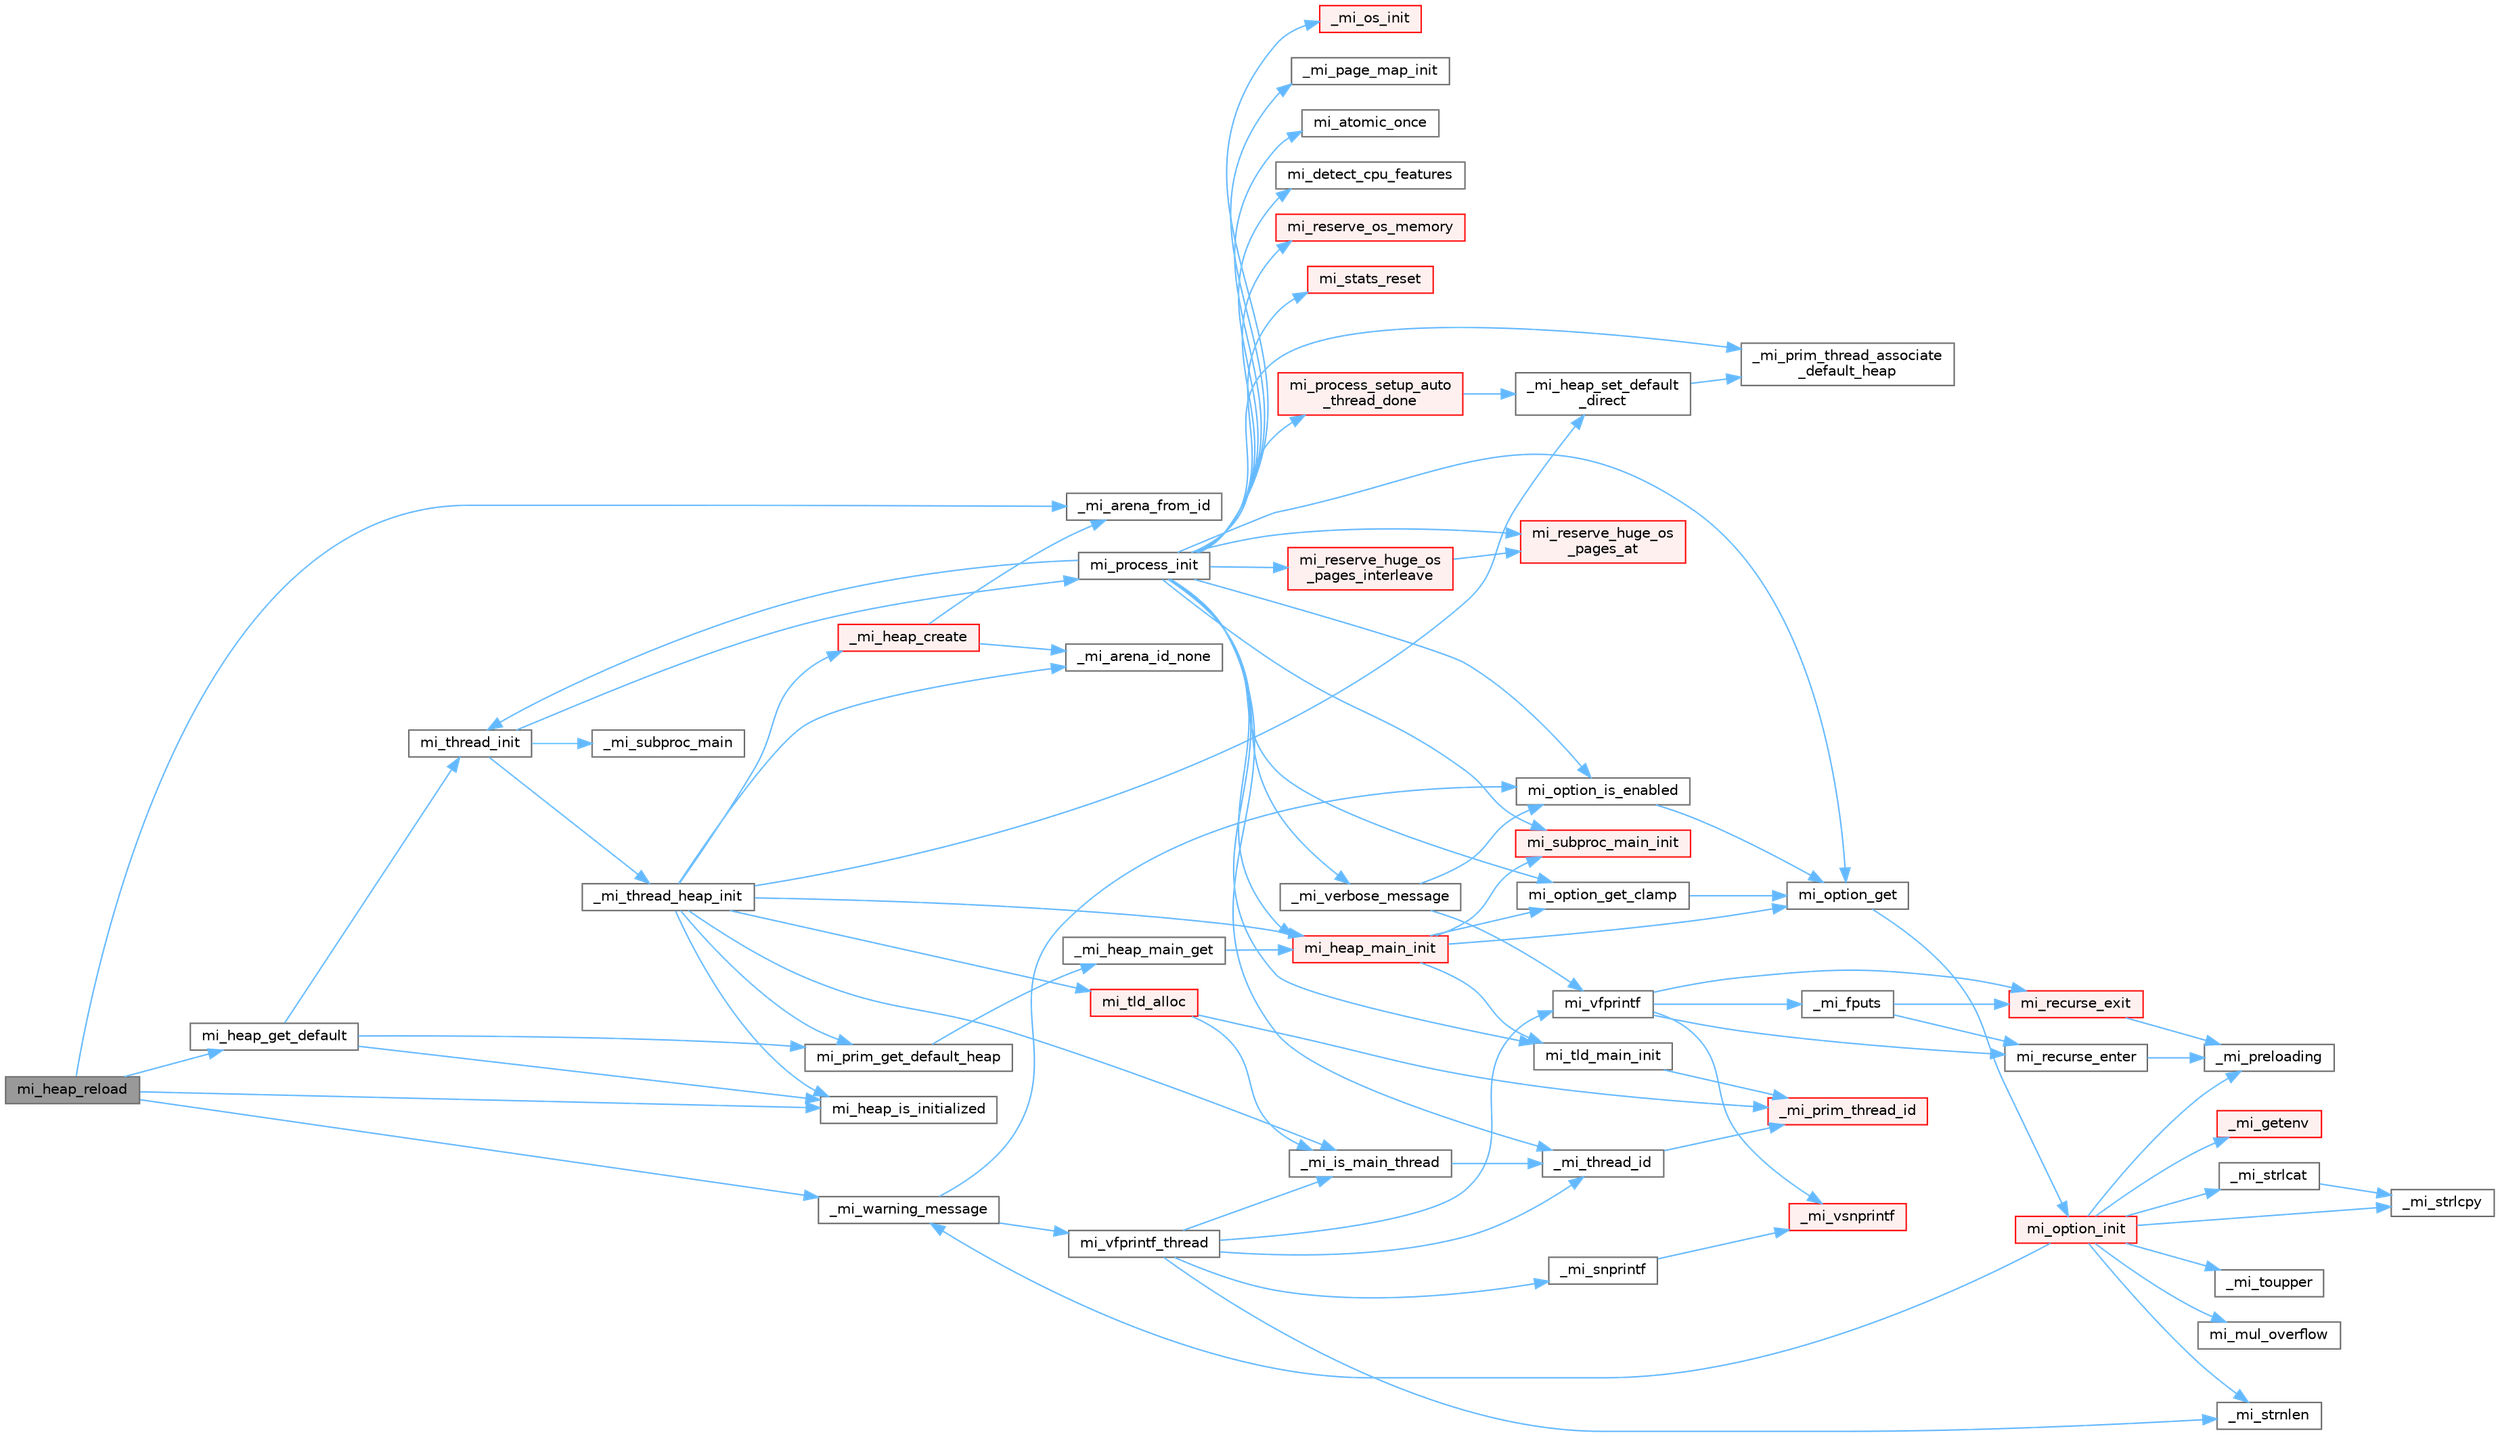 digraph "mi_heap_reload"
{
 // LATEX_PDF_SIZE
  bgcolor="transparent";
  edge [fontname=Helvetica,fontsize=10,labelfontname=Helvetica,labelfontsize=10];
  node [fontname=Helvetica,fontsize=10,shape=box,height=0.2,width=0.4];
  rankdir="LR";
  Node1 [id="Node000001",label="mi_heap_reload",height=0.2,width=0.4,color="gray40", fillcolor="grey60", style="filled", fontcolor="black",tooltip=" "];
  Node1 -> Node2 [id="edge84_Node000001_Node000002",color="steelblue1",style="solid",tooltip=" "];
  Node2 [id="Node000002",label="_mi_arena_from_id",height=0.2,width=0.4,color="grey40", fillcolor="white", style="filled",URL="$arena_8c.html#a3b9deaaeb6e6725448b686d3025260ef",tooltip=" "];
  Node1 -> Node3 [id="edge85_Node000001_Node000003",color="steelblue1",style="solid",tooltip=" "];
  Node3 [id="Node000003",label="_mi_warning_message",height=0.2,width=0.4,color="grey40", fillcolor="white", style="filled",URL="$options_8c.html#ac253cac2ca24fb63be7f4937ac620dc4",tooltip=" "];
  Node3 -> Node4 [id="edge86_Node000003_Node000004",color="steelblue1",style="solid",tooltip=" "];
  Node4 [id="Node000004",label="mi_option_is_enabled",height=0.2,width=0.4,color="grey40", fillcolor="white", style="filled",URL="$group__options.html#ga459ad98f18b3fc9275474807fe0ca188",tooltip=" "];
  Node4 -> Node5 [id="edge87_Node000004_Node000005",color="steelblue1",style="solid",tooltip=" "];
  Node5 [id="Node000005",label="mi_option_get",height=0.2,width=0.4,color="grey40", fillcolor="white", style="filled",URL="$group__options.html#ga7e8af195cc81d3fa64ccf2662caa565a",tooltip=" "];
  Node5 -> Node6 [id="edge88_Node000005_Node000006",color="steelblue1",style="solid",tooltip=" "];
  Node6 [id="Node000006",label="mi_option_init",height=0.2,width=0.4,color="red", fillcolor="#FFF0F0", style="filled",URL="$options_8c.html#a61970c5b942f29a5dea8a39742421cfe",tooltip=" "];
  Node6 -> Node7 [id="edge89_Node000006_Node000007",color="steelblue1",style="solid",tooltip=" "];
  Node7 [id="Node000007",label="_mi_getenv",height=0.2,width=0.4,color="red", fillcolor="#FFF0F0", style="filled",URL="$libc_8c.html#ae24e3d9662cc4cc3277fa0f31359b3ee",tooltip=" "];
  Node6 -> Node9 [id="edge90_Node000006_Node000009",color="steelblue1",style="solid",tooltip=" "];
  Node9 [id="Node000009",label="_mi_preloading",height=0.2,width=0.4,color="grey40", fillcolor="white", style="filled",URL="$_e_a_s_t_l_2packages_2mimalloc_2src_2init_8c.html#a404be8b4c0576588270fde0b2a4d7832",tooltip=" "];
  Node6 -> Node16 [id="edge91_Node000006_Node000016",color="steelblue1",style="solid",tooltip=" "];
  Node16 [id="Node000016",label="_mi_strlcat",height=0.2,width=0.4,color="grey40", fillcolor="white", style="filled",URL="$libc_8c.html#a29572712fc70f836ac31d224d98ad41a",tooltip=" "];
  Node16 -> Node10 [id="edge92_Node000016_Node000010",color="steelblue1",style="solid",tooltip=" "];
  Node10 [id="Node000010",label="_mi_strlcpy",height=0.2,width=0.4,color="grey40", fillcolor="white", style="filled",URL="$libc_8c.html#a17a9534829be8a086014bf2a2792154f",tooltip=" "];
  Node6 -> Node10 [id="edge93_Node000006_Node000010",color="steelblue1",style="solid",tooltip=" "];
  Node6 -> Node14 [id="edge94_Node000006_Node000014",color="steelblue1",style="solid",tooltip=" "];
  Node14 [id="Node000014",label="_mi_strnlen",height=0.2,width=0.4,color="grey40", fillcolor="white", style="filled",URL="$libc_8c.html#ae8577fe0d9bbe3fb90d2169caa1af943",tooltip=" "];
  Node6 -> Node13 [id="edge95_Node000006_Node000013",color="steelblue1",style="solid",tooltip=" "];
  Node13 [id="Node000013",label="_mi_toupper",height=0.2,width=0.4,color="grey40", fillcolor="white", style="filled",URL="$libc_8c.html#a0d811385427149f1ea8637c8fab1fd07",tooltip=" "];
  Node6 -> Node3 [id="edge96_Node000006_Node000003",color="steelblue1",style="solid",tooltip=" "];
  Node6 -> Node17 [id="edge97_Node000006_Node000017",color="steelblue1",style="solid",tooltip=" "];
  Node17 [id="Node000017",label="mi_mul_overflow",height=0.2,width=0.4,color="grey40", fillcolor="white", style="filled",URL="$_e_a_s_t_l_2packages_2mimalloc_2include_2mimalloc_2internal_8h.html#abf06027911fbdc300901fb961a45e4d0",tooltip=" "];
  Node3 -> Node21 [id="edge98_Node000003_Node000021",color="steelblue1",style="solid",tooltip=" "];
  Node21 [id="Node000021",label="mi_vfprintf_thread",height=0.2,width=0.4,color="grey40", fillcolor="white", style="filled",URL="$options_8c.html#a4af8263c139d04a876914f39024a7424",tooltip=" "];
  Node21 -> Node22 [id="edge99_Node000021_Node000022",color="steelblue1",style="solid",tooltip=" "];
  Node22 [id="Node000022",label="_mi_is_main_thread",height=0.2,width=0.4,color="grey40", fillcolor="white", style="filled",URL="$_e_a_s_t_l_2packages_2mimalloc_2src_2init_8c.html#a008e0a28e7c86b15a04094d595e2c327",tooltip=" "];
  Node22 -> Node23 [id="edge100_Node000022_Node000023",color="steelblue1",style="solid",tooltip=" "];
  Node23 [id="Node000023",label="_mi_thread_id",height=0.2,width=0.4,color="grey40", fillcolor="white", style="filled",URL="$_e_a_s_t_l_2packages_2mimalloc_2src_2init_8c.html#a43068a36d7dea6ccf1e3558a27e22993",tooltip=" "];
  Node23 -> Node24 [id="edge101_Node000023_Node000024",color="steelblue1",style="solid",tooltip=" "];
  Node24 [id="Node000024",label="_mi_prim_thread_id",height=0.2,width=0.4,color="red", fillcolor="#FFF0F0", style="filled",URL="$prim_8h.html#a3875c92cbb791d0a7c69bc1fd2df6804",tooltip=" "];
  Node21 -> Node26 [id="edge102_Node000021_Node000026",color="steelblue1",style="solid",tooltip=" "];
  Node26 [id="Node000026",label="_mi_snprintf",height=0.2,width=0.4,color="grey40", fillcolor="white", style="filled",URL="$libc_8c.html#a6c2f4673e3317f332571bc1bec18c49b",tooltip=" "];
  Node26 -> Node27 [id="edge103_Node000026_Node000027",color="steelblue1",style="solid",tooltip=" "];
  Node27 [id="Node000027",label="_mi_vsnprintf",height=0.2,width=0.4,color="red", fillcolor="#FFF0F0", style="filled",URL="$libc_8c.html#a8991188606f00dc8665aa14d8e7dab83",tooltip=" "];
  Node21 -> Node14 [id="edge104_Node000021_Node000014",color="steelblue1",style="solid",tooltip=" "];
  Node21 -> Node23 [id="edge105_Node000021_Node000023",color="steelblue1",style="solid",tooltip=" "];
  Node21 -> Node33 [id="edge106_Node000021_Node000033",color="steelblue1",style="solid",tooltip=" "];
  Node33 [id="Node000033",label="mi_vfprintf",height=0.2,width=0.4,color="grey40", fillcolor="white", style="filled",URL="$options_8c.html#a1f31f62f178fb5309451aa44c8d25327",tooltip=" "];
  Node33 -> Node34 [id="edge107_Node000033_Node000034",color="steelblue1",style="solid",tooltip=" "];
  Node34 [id="Node000034",label="_mi_fputs",height=0.2,width=0.4,color="grey40", fillcolor="white", style="filled",URL="$options_8c.html#a74eecad8676654f59f427a84ccc5c19d",tooltip=" "];
  Node34 -> Node35 [id="edge108_Node000034_Node000035",color="steelblue1",style="solid",tooltip=" "];
  Node35 [id="Node000035",label="mi_recurse_enter",height=0.2,width=0.4,color="grey40", fillcolor="white", style="filled",URL="$options_8c.html#a1fdb7bd3b10624ddeabe0988c52a1285",tooltip=" "];
  Node35 -> Node9 [id="edge109_Node000035_Node000009",color="steelblue1",style="solid",tooltip=" "];
  Node34 -> Node36 [id="edge110_Node000034_Node000036",color="steelblue1",style="solid",tooltip=" "];
  Node36 [id="Node000036",label="mi_recurse_exit",height=0.2,width=0.4,color="red", fillcolor="#FFF0F0", style="filled",URL="$options_8c.html#ae9c4fbdaa6fedca31b9c25dcb78112ae",tooltip=" "];
  Node36 -> Node9 [id="edge111_Node000036_Node000009",color="steelblue1",style="solid",tooltip=" "];
  Node33 -> Node27 [id="edge112_Node000033_Node000027",color="steelblue1",style="solid",tooltip=" "];
  Node33 -> Node35 [id="edge113_Node000033_Node000035",color="steelblue1",style="solid",tooltip=" "];
  Node33 -> Node36 [id="edge114_Node000033_Node000036",color="steelblue1",style="solid",tooltip=" "];
  Node1 -> Node38 [id="edge115_Node000001_Node000038",color="steelblue1",style="solid",tooltip=" "];
  Node38 [id="Node000038",label="mi_heap_get_default",height=0.2,width=0.4,color="grey40", fillcolor="white", style="filled",URL="$group__heap.html#ga14c667a6e2c5d28762d8cb7d4e057909",tooltip=" "];
  Node38 -> Node39 [id="edge116_Node000038_Node000039",color="steelblue1",style="solid",tooltip=" "];
  Node39 [id="Node000039",label="mi_heap_is_initialized",height=0.2,width=0.4,color="grey40", fillcolor="white", style="filled",URL="$_e_a_s_t_l_2packages_2mimalloc_2include_2mimalloc_2internal_8h.html#a320c7d8a15c57974d3b105558a2a55e6",tooltip=" "];
  Node38 -> Node40 [id="edge117_Node000038_Node000040",color="steelblue1",style="solid",tooltip=" "];
  Node40 [id="Node000040",label="mi_prim_get_default_heap",height=0.2,width=0.4,color="grey40", fillcolor="white", style="filled",URL="$prim_8h.html#a986e62564728229db3ccecbd6e97fd98",tooltip=" "];
  Node40 -> Node41 [id="edge118_Node000040_Node000041",color="steelblue1",style="solid",tooltip=" "];
  Node41 [id="Node000041",label="_mi_heap_main_get",height=0.2,width=0.4,color="grey40", fillcolor="white", style="filled",URL="$_e_a_s_t_l_2packages_2mimalloc_2src_2init_8c.html#a1feeb4148fb048caf23361152895a55c",tooltip=" "];
  Node41 -> Node42 [id="edge119_Node000041_Node000042",color="steelblue1",style="solid",tooltip=" "];
  Node42 [id="Node000042",label="mi_heap_main_init",height=0.2,width=0.4,color="red", fillcolor="#FFF0F0", style="filled",URL="$_e_a_s_t_l_2packages_2mimalloc_2src_2init_8c.html#a5d8b12ae7942ecf3eb4e8ffd313a263a",tooltip=" "];
  Node42 -> Node5 [id="edge120_Node000042_Node000005",color="steelblue1",style="solid",tooltip=" "];
  Node42 -> Node64 [id="edge121_Node000042_Node000064",color="steelblue1",style="solid",tooltip=" "];
  Node64 [id="Node000064",label="mi_option_get_clamp",height=0.2,width=0.4,color="grey40", fillcolor="white", style="filled",URL="$group__options.html#ga96ad9c406338bd314cfe878cfc9bf723",tooltip=" "];
  Node64 -> Node5 [id="edge122_Node000064_Node000005",color="steelblue1",style="solid",tooltip=" "];
  Node42 -> Node65 [id="edge123_Node000042_Node000065",color="steelblue1",style="solid",tooltip=" "];
  Node65 [id="Node000065",label="mi_subproc_main_init",height=0.2,width=0.4,color="red", fillcolor="#FFF0F0", style="filled",URL="$_e_a_s_t_l_2packages_2mimalloc_2src_2init_8c.html#a51b6f4fa5d8cbde3881bf41e2a9d7a73",tooltip=" "];
  Node42 -> Node68 [id="edge124_Node000042_Node000068",color="steelblue1",style="solid",tooltip=" "];
  Node68 [id="Node000068",label="mi_tld_main_init",height=0.2,width=0.4,color="grey40", fillcolor="white", style="filled",URL="$_e_a_s_t_l_2packages_2mimalloc_2src_2init_8c.html#a5b314759773d0dc745240cdf90e7f1b0",tooltip=" "];
  Node68 -> Node24 [id="edge125_Node000068_Node000024",color="steelblue1",style="solid",tooltip=" "];
  Node38 -> Node69 [id="edge126_Node000038_Node000069",color="steelblue1",style="solid",tooltip=" "];
  Node69 [id="Node000069",label="mi_thread_init",height=0.2,width=0.4,color="grey40", fillcolor="white", style="filled",URL="$group__extended.html#gaf8e73efc2cbca9ebfdfb166983a04c17",tooltip=" "];
  Node69 -> Node70 [id="edge127_Node000069_Node000070",color="steelblue1",style="solid",tooltip=" "];
  Node70 [id="Node000070",label="_mi_subproc_main",height=0.2,width=0.4,color="grey40", fillcolor="white", style="filled",URL="$_e_a_s_t_l_2packages_2mimalloc_2src_2init_8c.html#ab41c4f33f8195e6f62d943dc4d0a8d8a",tooltip=" "];
  Node69 -> Node71 [id="edge128_Node000069_Node000071",color="steelblue1",style="solid",tooltip=" "];
  Node71 [id="Node000071",label="_mi_thread_heap_init",height=0.2,width=0.4,color="grey40", fillcolor="white", style="filled",URL="$_e_a_s_t_l_2packages_2mimalloc_2src_2init_8c.html#a0283a919d877156b297aadd6725d0a04",tooltip=" "];
  Node71 -> Node72 [id="edge129_Node000071_Node000072",color="steelblue1",style="solid",tooltip=" "];
  Node72 [id="Node000072",label="_mi_arena_id_none",height=0.2,width=0.4,color="grey40", fillcolor="white", style="filled",URL="$arena_8c.html#a3f182e53b3afc059fe50cb4ad6756dc1",tooltip=" "];
  Node71 -> Node73 [id="edge130_Node000071_Node000073",color="steelblue1",style="solid",tooltip=" "];
  Node73 [id="Node000073",label="_mi_heap_create",height=0.2,width=0.4,color="red", fillcolor="#FFF0F0", style="filled",URL="$heap_8c.html#ab157bb90e19404331b916893a0ad27a2",tooltip=" "];
  Node73 -> Node2 [id="edge131_Node000073_Node000002",color="steelblue1",style="solid",tooltip=" "];
  Node73 -> Node72 [id="edge132_Node000073_Node000072",color="steelblue1",style="solid",tooltip=" "];
  Node71 -> Node252 [id="edge133_Node000071_Node000252",color="steelblue1",style="solid",tooltip=" "];
  Node252 [id="Node000252",label="_mi_heap_set_default\l_direct",height=0.2,width=0.4,color="grey40", fillcolor="white", style="filled",URL="$_e_a_s_t_l_2packages_2mimalloc_2src_2init_8c.html#a96662339b7c5ce88bc64ce34ac3afd62",tooltip=" "];
  Node252 -> Node253 [id="edge134_Node000252_Node000253",color="steelblue1",style="solid",tooltip=" "];
  Node253 [id="Node000253",label="_mi_prim_thread_associate\l_default_heap",height=0.2,width=0.4,color="grey40", fillcolor="white", style="filled",URL="$windows_2prim_8c.html#a14b6be498e17cdf74c6b5cb38c2ec306",tooltip=" "];
  Node71 -> Node22 [id="edge135_Node000071_Node000022",color="steelblue1",style="solid",tooltip=" "];
  Node71 -> Node39 [id="edge136_Node000071_Node000039",color="steelblue1",style="solid",tooltip=" "];
  Node71 -> Node42 [id="edge137_Node000071_Node000042",color="steelblue1",style="solid",tooltip=" "];
  Node71 -> Node40 [id="edge138_Node000071_Node000040",color="steelblue1",style="solid",tooltip=" "];
  Node71 -> Node254 [id="edge139_Node000071_Node000254",color="steelblue1",style="solid",tooltip=" "];
  Node254 [id="Node000254",label="mi_tld_alloc",height=0.2,width=0.4,color="red", fillcolor="#FFF0F0", style="filled",URL="$_e_a_s_t_l_2packages_2mimalloc_2src_2init_8c.html#a69e326a3e850840d14a624a21cf66520",tooltip=" "];
  Node254 -> Node22 [id="edge140_Node000254_Node000022",color="steelblue1",style="solid",tooltip=" "];
  Node254 -> Node24 [id="edge141_Node000254_Node000024",color="steelblue1",style="solid",tooltip=" "];
  Node69 -> Node260 [id="edge142_Node000069_Node000260",color="steelblue1",style="solid",tooltip=" "];
  Node260 [id="Node000260",label="mi_process_init",height=0.2,width=0.4,color="grey40", fillcolor="white", style="filled",URL="$_e_a_s_t_l_2packages_2mimalloc_2src_2init_8c.html#a33e54ec86fc7da4bebb673429c399402",tooltip=" "];
  Node260 -> Node261 [id="edge143_Node000260_Node000261",color="steelblue1",style="solid",tooltip=" "];
  Node261 [id="Node000261",label="_mi_os_init",height=0.2,width=0.4,color="red", fillcolor="#FFF0F0", style="filled",URL="$os_8c.html#a01926e5fc23db557b912d0f3a9b09944",tooltip=" "];
  Node260 -> Node269 [id="edge144_Node000260_Node000269",color="steelblue1",style="solid",tooltip=" "];
  Node269 [id="Node000269",label="_mi_page_map_init",height=0.2,width=0.4,color="grey40", fillcolor="white", style="filled",URL="$_e_a_s_t_l_2packages_2mimalloc_2include_2mimalloc_2internal_8h.html#ab1d5d43c1d7d0d4adfd96fdb7270ca4b",tooltip=" "];
  Node260 -> Node253 [id="edge145_Node000260_Node000253",color="steelblue1",style="solid",tooltip=" "];
  Node260 -> Node23 [id="edge146_Node000260_Node000023",color="steelblue1",style="solid",tooltip=" "];
  Node260 -> Node118 [id="edge147_Node000260_Node000118",color="steelblue1",style="solid",tooltip=" "];
  Node118 [id="Node000118",label="_mi_verbose_message",height=0.2,width=0.4,color="grey40", fillcolor="white", style="filled",URL="$options_8c.html#ab9890036c5acb25eacd13bec3a6b0c68",tooltip=" "];
  Node118 -> Node4 [id="edge148_Node000118_Node000004",color="steelblue1",style="solid",tooltip=" "];
  Node118 -> Node33 [id="edge149_Node000118_Node000033",color="steelblue1",style="solid",tooltip=" "];
  Node260 -> Node270 [id="edge150_Node000260_Node000270",color="steelblue1",style="solid",tooltip=" "];
  Node270 [id="Node000270",label="mi_atomic_once",height=0.2,width=0.4,color="grey40", fillcolor="white", style="filled",URL="$_e_a_s_t_l_2packages_2mimalloc_2include_2mimalloc_2atomic_8h.html#a3ea4d545fcae50eadc76a7ca03b53475",tooltip=" "];
  Node260 -> Node271 [id="edge151_Node000260_Node000271",color="steelblue1",style="solid",tooltip=" "];
  Node271 [id="Node000271",label="mi_detect_cpu_features",height=0.2,width=0.4,color="grey40", fillcolor="white", style="filled",URL="$_e_a_s_t_l_2packages_2mimalloc_2src_2init_8c.html#ade89d31aa0867668ae0dda8c6e543638",tooltip=" "];
  Node260 -> Node42 [id="edge152_Node000260_Node000042",color="steelblue1",style="solid",tooltip=" "];
  Node260 -> Node5 [id="edge153_Node000260_Node000005",color="steelblue1",style="solid",tooltip=" "];
  Node260 -> Node64 [id="edge154_Node000260_Node000064",color="steelblue1",style="solid",tooltip=" "];
  Node260 -> Node4 [id="edge155_Node000260_Node000004",color="steelblue1",style="solid",tooltip=" "];
  Node260 -> Node272 [id="edge156_Node000260_Node000272",color="steelblue1",style="solid",tooltip=" "];
  Node272 [id="Node000272",label="mi_process_setup_auto\l_thread_done",height=0.2,width=0.4,color="red", fillcolor="#FFF0F0", style="filled",URL="$_e_a_s_t_l_2packages_2mimalloc_2src_2init_8c.html#af68972991f40a9c01ebc1c220ba78170",tooltip=" "];
  Node272 -> Node252 [id="edge157_Node000272_Node000252",color="steelblue1",style="solid",tooltip=" "];
  Node260 -> Node274 [id="edge158_Node000260_Node000274",color="steelblue1",style="solid",tooltip=" "];
  Node274 [id="Node000274",label="mi_reserve_huge_os\l_pages_at",height=0.2,width=0.4,color="red", fillcolor="#FFF0F0", style="filled",URL="$group__extended.html#ga7795a13d20087447281858d2c771cca1",tooltip=" "];
  Node260 -> Node284 [id="edge159_Node000260_Node000284",color="steelblue1",style="solid",tooltip=" "];
  Node284 [id="Node000284",label="mi_reserve_huge_os\l_pages_interleave",height=0.2,width=0.4,color="red", fillcolor="#FFF0F0", style="filled",URL="$group__extended.html#ga3132f521fb756fc0e8ec0b74fb58df50",tooltip=" "];
  Node284 -> Node274 [id="edge160_Node000284_Node000274",color="steelblue1",style="solid",tooltip=" "];
  Node260 -> Node285 [id="edge161_Node000260_Node000285",color="steelblue1",style="solid",tooltip=" "];
  Node285 [id="Node000285",label="mi_reserve_os_memory",height=0.2,width=0.4,color="red", fillcolor="#FFF0F0", style="filled",URL="$group__extended.html#ga00ec3324b6b2591c7fe3677baa30a767",tooltip=" "];
  Node260 -> Node286 [id="edge162_Node000260_Node000286",color="steelblue1",style="solid",tooltip=" "];
  Node286 [id="Node000286",label="mi_stats_reset",height=0.2,width=0.4,color="red", fillcolor="#FFF0F0", style="filled",URL="$group__extended.html#ga3bb8468b8cfcc6e2a61d98aee85c5f99",tooltip="Reset statistics."];
  Node260 -> Node65 [id="edge163_Node000260_Node000065",color="steelblue1",style="solid",tooltip=" "];
  Node260 -> Node69 [id="edge164_Node000260_Node000069",color="steelblue1",style="solid",tooltip=" "];
  Node260 -> Node68 [id="edge165_Node000260_Node000068",color="steelblue1",style="solid",tooltip=" "];
  Node1 -> Node39 [id="edge166_Node000001_Node000039",color="steelblue1",style="solid",tooltip=" "];
}

